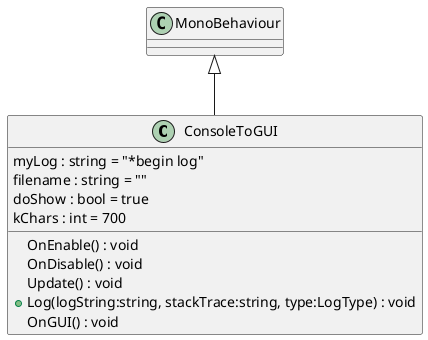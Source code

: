 @startuml
class ConsoleToGUI {
    myLog : string = "*begin log"
    filename : string = ""
    doShow : bool = true
    kChars : int = 700
    OnEnable() : void
    OnDisable() : void
    Update() : void
    + Log(logString:string, stackTrace:string, type:LogType) : void
    OnGUI() : void
}
MonoBehaviour <|-- ConsoleToGUI
@enduml
